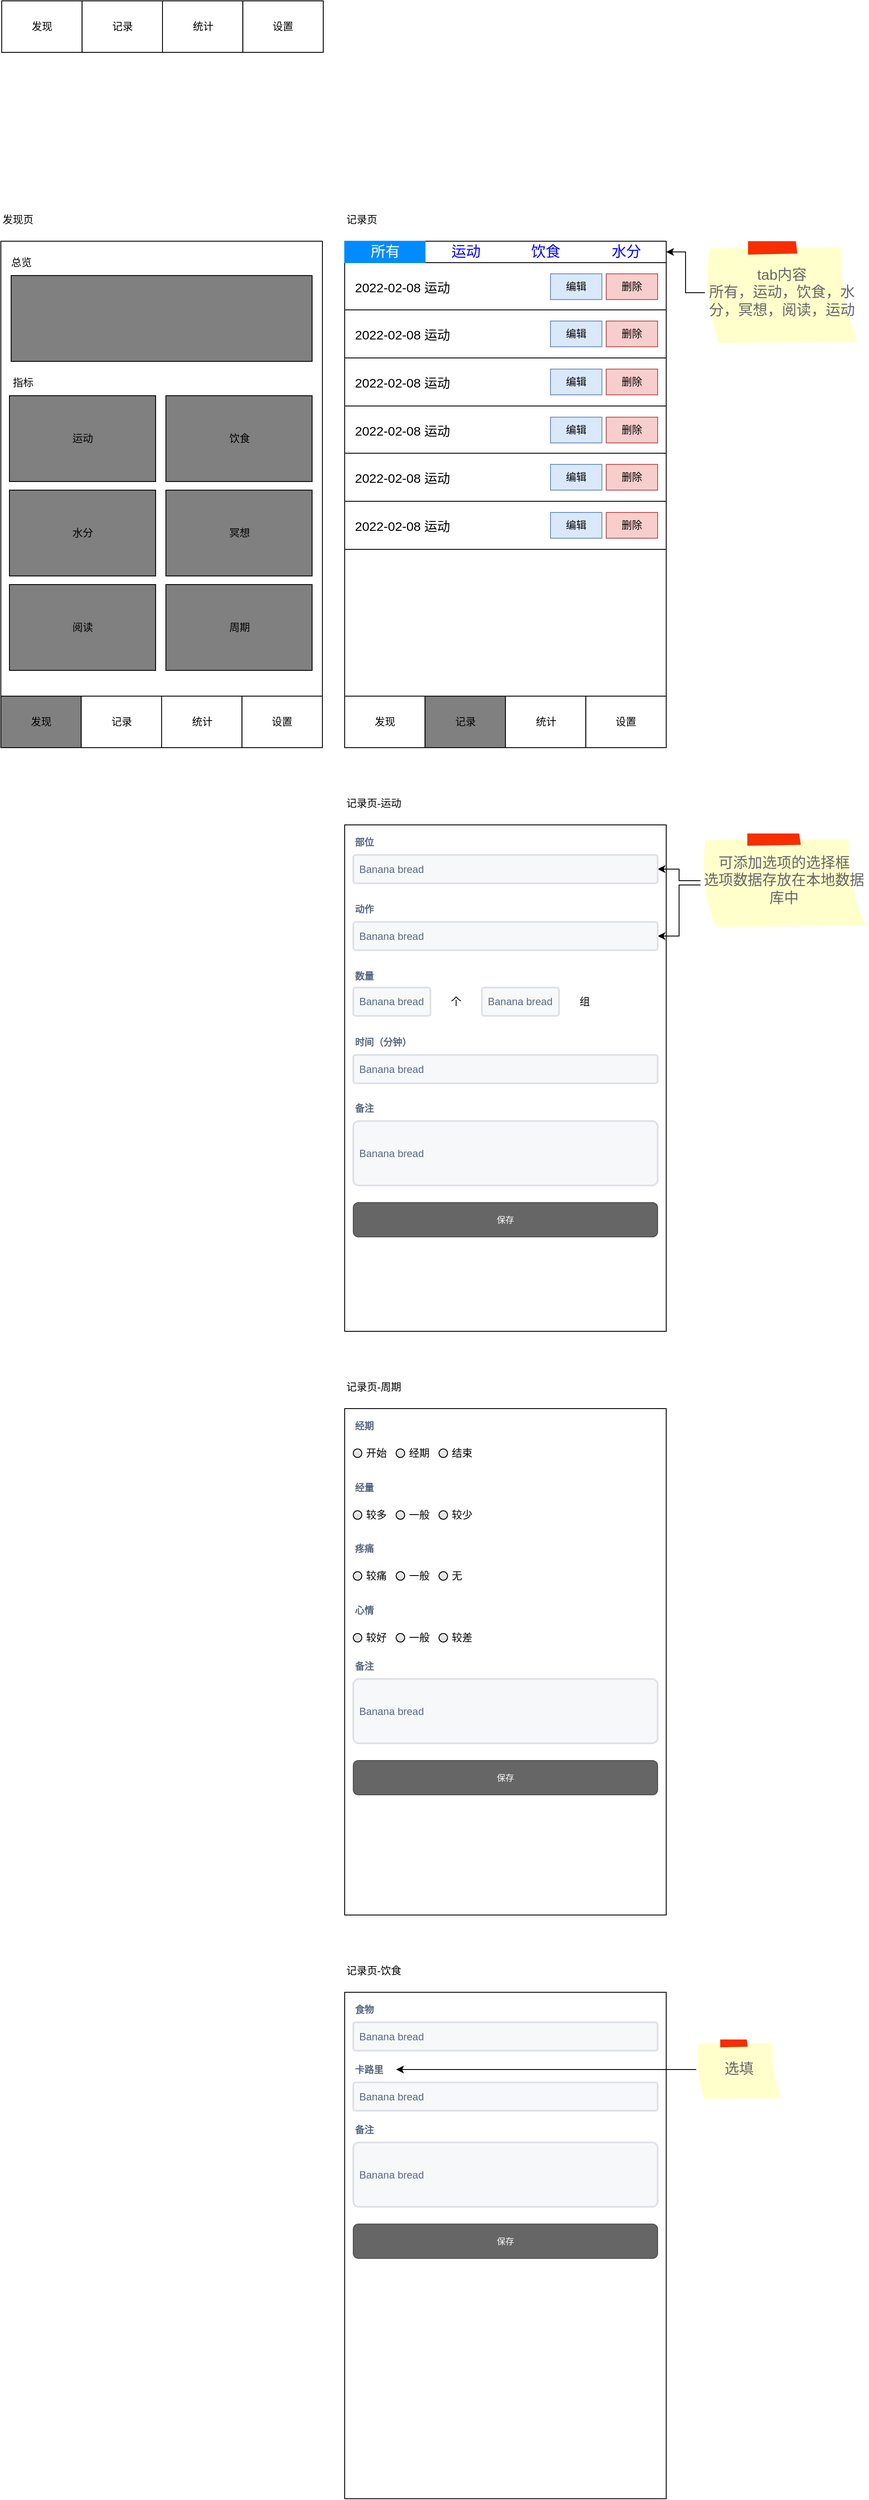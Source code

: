 <mxfile version="16.5.3" type="github">
  <diagram id="LeYQS3eegEFGrXKFrih5" name="全部">
    <mxGraphModel dx="1753" dy="1397" grid="1" gridSize="10" guides="1" tooltips="1" connect="1" arrows="1" fold="1" page="0" pageScale="1" pageWidth="1169" pageHeight="827" background="none" math="0" shadow="0">
      <root>
        <mxCell id="0" />
        <mxCell id="1" parent="0" />
        <mxCell id="SfUjTuaE5shy0dRNEBml-44" value="" style="rounded=0;whiteSpace=wrap;html=1;" vertex="1" parent="1">
          <mxGeometry x="440" y="40" width="375" height="590" as="geometry" />
        </mxCell>
        <mxCell id="SfUjTuaE5shy0dRNEBml-24" value="" style="rounded=0;whiteSpace=wrap;html=1;" vertex="1" parent="1">
          <mxGeometry x="39" y="40" width="375" height="590" as="geometry" />
        </mxCell>
        <mxCell id="SfUjTuaE5shy0dRNEBml-26" value="发现页" style="text;html=1;strokeColor=none;fillColor=none;align=left;verticalAlign=middle;whiteSpace=wrap;rounded=0;" vertex="1" parent="1">
          <mxGeometry x="39" width="60" height="30" as="geometry" />
        </mxCell>
        <mxCell id="SfUjTuaE5shy0dRNEBml-32" value="总览" style="text;html=1;strokeColor=none;fillColor=none;align=left;verticalAlign=middle;whiteSpace=wrap;rounded=0;" vertex="1" parent="1">
          <mxGeometry x="49" y="50" width="60" height="30" as="geometry" />
        </mxCell>
        <mxCell id="SfUjTuaE5shy0dRNEBml-33" value="" style="rounded=0;whiteSpace=wrap;html=1;fillColor=#808080;" vertex="1" parent="1">
          <mxGeometry x="51" y="80" width="351" height="100" as="geometry" />
        </mxCell>
        <mxCell id="SfUjTuaE5shy0dRNEBml-34" value="指标" style="text;html=1;strokeColor=none;fillColor=none;align=left;verticalAlign=middle;whiteSpace=wrap;rounded=0;" vertex="1" parent="1">
          <mxGeometry x="51" y="190" width="60" height="30" as="geometry" />
        </mxCell>
        <mxCell id="SfUjTuaE5shy0dRNEBml-35" value="运动" style="rounded=0;whiteSpace=wrap;html=1;fillColor=#808080;" vertex="1" parent="1">
          <mxGeometry x="49" y="220" width="170.5" height="100" as="geometry" />
        </mxCell>
        <mxCell id="SfUjTuaE5shy0dRNEBml-36" value="饮食" style="rounded=0;whiteSpace=wrap;html=1;fillColor=#808080;" vertex="1" parent="1">
          <mxGeometry x="231.5" y="220" width="170.5" height="100" as="geometry" />
        </mxCell>
        <mxCell id="SfUjTuaE5shy0dRNEBml-37" value="水分" style="rounded=0;whiteSpace=wrap;html=1;fillColor=#808080;" vertex="1" parent="1">
          <mxGeometry x="49" y="330" width="170.5" height="100" as="geometry" />
        </mxCell>
        <mxCell id="SfUjTuaE5shy0dRNEBml-38" value="冥想" style="rounded=0;whiteSpace=wrap;html=1;fillColor=#808080;" vertex="1" parent="1">
          <mxGeometry x="231.5" y="330" width="170.5" height="100" as="geometry" />
        </mxCell>
        <mxCell id="SfUjTuaE5shy0dRNEBml-39" value="阅读" style="rounded=0;whiteSpace=wrap;html=1;fillColor=#808080;" vertex="1" parent="1">
          <mxGeometry x="49" y="440" width="170.5" height="100" as="geometry" />
        </mxCell>
        <mxCell id="SfUjTuaE5shy0dRNEBml-40" value="周期" style="rounded=0;whiteSpace=wrap;html=1;fillColor=#808080;" vertex="1" parent="1">
          <mxGeometry x="231.5" y="440" width="170.5" height="100" as="geometry" />
        </mxCell>
        <mxCell id="SfUjTuaE5shy0dRNEBml-41" value="" style="group" vertex="1" connectable="0" parent="1">
          <mxGeometry x="39" y="570" width="375" height="60" as="geometry" />
        </mxCell>
        <mxCell id="SfUjTuaE5shy0dRNEBml-27" value="发现" style="rounded=0;whiteSpace=wrap;html=1;fillColor=#808080;" vertex="1" parent="SfUjTuaE5shy0dRNEBml-41">
          <mxGeometry width="93.75" height="60" as="geometry" />
        </mxCell>
        <mxCell id="SfUjTuaE5shy0dRNEBml-29" value="记录" style="rounded=0;whiteSpace=wrap;html=1;" vertex="1" parent="SfUjTuaE5shy0dRNEBml-41">
          <mxGeometry x="93.75" width="93.75" height="60" as="geometry" />
        </mxCell>
        <mxCell id="SfUjTuaE5shy0dRNEBml-30" value="统计" style="rounded=0;whiteSpace=wrap;html=1;" vertex="1" parent="SfUjTuaE5shy0dRNEBml-41">
          <mxGeometry x="187.5" width="93.75" height="60" as="geometry" />
        </mxCell>
        <mxCell id="SfUjTuaE5shy0dRNEBml-31" value="设置" style="rounded=0;whiteSpace=wrap;html=1;" vertex="1" parent="SfUjTuaE5shy0dRNEBml-41">
          <mxGeometry x="281.25" width="93.75" height="60" as="geometry" />
        </mxCell>
        <mxCell id="SfUjTuaE5shy0dRNEBml-45" value="记录页" style="text;html=1;strokeColor=none;fillColor=none;align=left;verticalAlign=middle;whiteSpace=wrap;rounded=0;" vertex="1" parent="1">
          <mxGeometry x="440" width="60" height="30" as="geometry" />
        </mxCell>
        <mxCell id="SfUjTuaE5shy0dRNEBml-60" value="" style="group" vertex="1" connectable="0" parent="1">
          <mxGeometry x="440" y="570" width="375" height="60" as="geometry" />
        </mxCell>
        <mxCell id="SfUjTuaE5shy0dRNEBml-61" value="发现" style="rounded=0;whiteSpace=wrap;html=1;" vertex="1" parent="SfUjTuaE5shy0dRNEBml-60">
          <mxGeometry width="93.75" height="60" as="geometry" />
        </mxCell>
        <mxCell id="SfUjTuaE5shy0dRNEBml-62" value="记录" style="rounded=0;whiteSpace=wrap;html=1;fillColor=#808080;" vertex="1" parent="SfUjTuaE5shy0dRNEBml-60">
          <mxGeometry x="93.75" width="93.75" height="60" as="geometry" />
        </mxCell>
        <mxCell id="SfUjTuaE5shy0dRNEBml-63" value="统计" style="rounded=0;whiteSpace=wrap;html=1;" vertex="1" parent="SfUjTuaE5shy0dRNEBml-60">
          <mxGeometry x="187.5" width="93.75" height="60" as="geometry" />
        </mxCell>
        <mxCell id="SfUjTuaE5shy0dRNEBml-64" value="设置" style="rounded=0;whiteSpace=wrap;html=1;" vertex="1" parent="SfUjTuaE5shy0dRNEBml-60">
          <mxGeometry x="281.25" width="93.75" height="60" as="geometry" />
        </mxCell>
        <mxCell id="SfUjTuaE5shy0dRNEBml-92" value="" style="group" vertex="1" connectable="0" parent="1">
          <mxGeometry x="40" y="-240" width="375" height="60" as="geometry" />
        </mxCell>
        <mxCell id="SfUjTuaE5shy0dRNEBml-93" value="发现" style="rounded=0;whiteSpace=wrap;html=1;" vertex="1" parent="SfUjTuaE5shy0dRNEBml-92">
          <mxGeometry width="93.75" height="60" as="geometry" />
        </mxCell>
        <mxCell id="SfUjTuaE5shy0dRNEBml-94" value="记录" style="rounded=0;whiteSpace=wrap;html=1;" vertex="1" parent="SfUjTuaE5shy0dRNEBml-92">
          <mxGeometry x="93.75" width="93.75" height="60" as="geometry" />
        </mxCell>
        <mxCell id="SfUjTuaE5shy0dRNEBml-95" value="统计" style="rounded=0;whiteSpace=wrap;html=1;" vertex="1" parent="SfUjTuaE5shy0dRNEBml-92">
          <mxGeometry x="187.5" width="93.75" height="60" as="geometry" />
        </mxCell>
        <mxCell id="SfUjTuaE5shy0dRNEBml-96" value="设置" style="rounded=0;whiteSpace=wrap;html=1;" vertex="1" parent="SfUjTuaE5shy0dRNEBml-92">
          <mxGeometry x="281.25" width="93.75" height="60" as="geometry" />
        </mxCell>
        <mxCell id="SfUjTuaE5shy0dRNEBml-103" value="" style="group" vertex="1" connectable="0" parent="1">
          <mxGeometry x="440" y="65" width="375" height="56" as="geometry" />
        </mxCell>
        <mxCell id="SfUjTuaE5shy0dRNEBml-98" value="2022-02-08 运动" style="dashed=0;shape=rect;verticalLabelPosition=middle;align=left;verticalAlign=middle;fontSize=15;spacingLeft=10;rounded=0;" vertex="1" parent="SfUjTuaE5shy0dRNEBml-103">
          <mxGeometry width="375" height="56" as="geometry" />
        </mxCell>
        <mxCell id="SfUjTuaE5shy0dRNEBml-101" value="删除" style="text;html=1;strokeColor=#b85450;fillColor=#f8cecc;align=center;verticalAlign=middle;whiteSpace=wrap;rounded=0;" vertex="1" parent="SfUjTuaE5shy0dRNEBml-103">
          <mxGeometry x="305" y="13" width="60" height="30" as="geometry" />
        </mxCell>
        <mxCell id="SfUjTuaE5shy0dRNEBml-102" value="编辑" style="text;html=1;strokeColor=#6c8ebf;fillColor=#dae8fc;align=center;verticalAlign=middle;whiteSpace=wrap;rounded=0;" vertex="1" parent="SfUjTuaE5shy0dRNEBml-103">
          <mxGeometry x="240" y="13" width="60" height="30" as="geometry" />
        </mxCell>
        <mxCell id="SfUjTuaE5shy0dRNEBml-104" value="" style="group" vertex="1" connectable="0" parent="1">
          <mxGeometry x="440" y="120" width="375" height="56" as="geometry" />
        </mxCell>
        <mxCell id="SfUjTuaE5shy0dRNEBml-105" value="2022-02-08 运动" style="dashed=0;shape=rect;verticalLabelPosition=middle;align=left;verticalAlign=middle;fontSize=15;spacingLeft=10;rounded=0;" vertex="1" parent="SfUjTuaE5shy0dRNEBml-104">
          <mxGeometry width="375" height="56" as="geometry" />
        </mxCell>
        <mxCell id="SfUjTuaE5shy0dRNEBml-106" value="删除" style="text;html=1;strokeColor=#b85450;fillColor=#f8cecc;align=center;verticalAlign=middle;whiteSpace=wrap;rounded=0;" vertex="1" parent="SfUjTuaE5shy0dRNEBml-104">
          <mxGeometry x="305" y="13" width="60" height="30" as="geometry" />
        </mxCell>
        <mxCell id="SfUjTuaE5shy0dRNEBml-107" value="编辑" style="text;html=1;strokeColor=#6c8ebf;fillColor=#dae8fc;align=center;verticalAlign=middle;whiteSpace=wrap;rounded=0;" vertex="1" parent="SfUjTuaE5shy0dRNEBml-104">
          <mxGeometry x="240" y="13" width="60" height="30" as="geometry" />
        </mxCell>
        <mxCell id="SfUjTuaE5shy0dRNEBml-112" value="" style="group" vertex="1" connectable="0" parent="1">
          <mxGeometry x="440" y="176" width="375" height="56" as="geometry" />
        </mxCell>
        <mxCell id="SfUjTuaE5shy0dRNEBml-113" value="2022-02-08 运动" style="dashed=0;shape=rect;verticalLabelPosition=middle;align=left;verticalAlign=middle;fontSize=15;spacingLeft=10;rounded=0;" vertex="1" parent="SfUjTuaE5shy0dRNEBml-112">
          <mxGeometry width="375" height="56" as="geometry" />
        </mxCell>
        <mxCell id="SfUjTuaE5shy0dRNEBml-114" value="删除" style="text;html=1;strokeColor=#b85450;fillColor=#f8cecc;align=center;verticalAlign=middle;whiteSpace=wrap;rounded=0;" vertex="1" parent="SfUjTuaE5shy0dRNEBml-112">
          <mxGeometry x="305" y="13" width="60" height="30" as="geometry" />
        </mxCell>
        <mxCell id="SfUjTuaE5shy0dRNEBml-115" value="编辑" style="text;html=1;strokeColor=#6c8ebf;fillColor=#dae8fc;align=center;verticalAlign=middle;whiteSpace=wrap;rounded=0;" vertex="1" parent="SfUjTuaE5shy0dRNEBml-112">
          <mxGeometry x="240" y="13" width="60" height="30" as="geometry" />
        </mxCell>
        <mxCell id="SfUjTuaE5shy0dRNEBml-116" value="" style="group" vertex="1" connectable="0" parent="1">
          <mxGeometry x="440" y="232" width="375" height="56" as="geometry" />
        </mxCell>
        <mxCell id="SfUjTuaE5shy0dRNEBml-117" value="2022-02-08 运动" style="dashed=0;shape=rect;verticalLabelPosition=middle;align=left;verticalAlign=middle;fontSize=15;spacingLeft=10;rounded=0;" vertex="1" parent="SfUjTuaE5shy0dRNEBml-116">
          <mxGeometry width="375" height="56" as="geometry" />
        </mxCell>
        <mxCell id="SfUjTuaE5shy0dRNEBml-118" value="删除" style="text;html=1;strokeColor=#b85450;fillColor=#f8cecc;align=center;verticalAlign=middle;whiteSpace=wrap;rounded=0;" vertex="1" parent="SfUjTuaE5shy0dRNEBml-116">
          <mxGeometry x="305" y="13" width="60" height="30" as="geometry" />
        </mxCell>
        <mxCell id="SfUjTuaE5shy0dRNEBml-119" value="编辑" style="text;html=1;strokeColor=#6c8ebf;fillColor=#dae8fc;align=center;verticalAlign=middle;whiteSpace=wrap;rounded=0;" vertex="1" parent="SfUjTuaE5shy0dRNEBml-116">
          <mxGeometry x="240" y="13" width="60" height="30" as="geometry" />
        </mxCell>
        <mxCell id="SfUjTuaE5shy0dRNEBml-120" value="" style="group" vertex="1" connectable="0" parent="1">
          <mxGeometry x="440" y="287" width="375" height="56" as="geometry" />
        </mxCell>
        <mxCell id="SfUjTuaE5shy0dRNEBml-121" value="2022-02-08 运动" style="dashed=0;shape=rect;verticalLabelPosition=middle;align=left;verticalAlign=middle;fontSize=15;spacingLeft=10;rounded=0;" vertex="1" parent="SfUjTuaE5shy0dRNEBml-120">
          <mxGeometry width="375" height="56" as="geometry" />
        </mxCell>
        <mxCell id="SfUjTuaE5shy0dRNEBml-122" value="删除" style="text;html=1;strokeColor=#b85450;fillColor=#f8cecc;align=center;verticalAlign=middle;whiteSpace=wrap;rounded=0;" vertex="1" parent="SfUjTuaE5shy0dRNEBml-120">
          <mxGeometry x="305" y="13" width="60" height="30" as="geometry" />
        </mxCell>
        <mxCell id="SfUjTuaE5shy0dRNEBml-123" value="编辑" style="text;html=1;strokeColor=#6c8ebf;fillColor=#dae8fc;align=center;verticalAlign=middle;whiteSpace=wrap;rounded=0;" vertex="1" parent="SfUjTuaE5shy0dRNEBml-120">
          <mxGeometry x="240" y="13" width="60" height="30" as="geometry" />
        </mxCell>
        <mxCell id="SfUjTuaE5shy0dRNEBml-124" value="" style="group" vertex="1" connectable="0" parent="1">
          <mxGeometry x="440" y="343" width="375" height="56" as="geometry" />
        </mxCell>
        <mxCell id="SfUjTuaE5shy0dRNEBml-125" value="2022-02-08 运动" style="dashed=0;shape=rect;verticalLabelPosition=middle;align=left;verticalAlign=middle;fontSize=15;spacingLeft=10;rounded=0;" vertex="1" parent="SfUjTuaE5shy0dRNEBml-124">
          <mxGeometry width="375" height="56" as="geometry" />
        </mxCell>
        <mxCell id="SfUjTuaE5shy0dRNEBml-126" value="删除" style="text;html=1;strokeColor=#b85450;fillColor=#f8cecc;align=center;verticalAlign=middle;whiteSpace=wrap;rounded=0;" vertex="1" parent="SfUjTuaE5shy0dRNEBml-124">
          <mxGeometry x="305" y="13" width="60" height="30" as="geometry" />
        </mxCell>
        <mxCell id="SfUjTuaE5shy0dRNEBml-127" value="编辑" style="text;html=1;strokeColor=#6c8ebf;fillColor=#dae8fc;align=center;verticalAlign=middle;whiteSpace=wrap;rounded=0;" vertex="1" parent="SfUjTuaE5shy0dRNEBml-124">
          <mxGeometry x="240" y="13" width="60" height="30" as="geometry" />
        </mxCell>
        <mxCell id="SfUjTuaE5shy0dRNEBml-128" value="记录页-运动" style="text;html=1;strokeColor=none;fillColor=none;align=left;verticalAlign=middle;whiteSpace=wrap;rounded=0;" vertex="1" parent="1">
          <mxGeometry x="440" y="680" width="100" height="30" as="geometry" />
        </mxCell>
        <mxCell id="SfUjTuaE5shy0dRNEBml-130" value="" style="rounded=0;whiteSpace=wrap;html=1;" vertex="1" parent="1">
          <mxGeometry x="440" y="720" width="375" height="590" as="geometry" />
        </mxCell>
        <mxCell id="SfUjTuaE5shy0dRNEBml-140" style="edgeStyle=orthogonalEdgeStyle;rounded=0;orthogonalLoop=1;jettySize=auto;html=1;" edge="1" parent="1" source="SfUjTuaE5shy0dRNEBml-139" target="SfUjTuaE5shy0dRNEBml-132">
          <mxGeometry relative="1" as="geometry" />
        </mxCell>
        <mxCell id="SfUjTuaE5shy0dRNEBml-141" style="edgeStyle=orthogonalEdgeStyle;rounded=0;orthogonalLoop=1;jettySize=auto;html=1;entryX=1;entryY=0.5;entryDx=0;entryDy=0;" edge="1" parent="1" source="SfUjTuaE5shy0dRNEBml-139" target="SfUjTuaE5shy0dRNEBml-134">
          <mxGeometry relative="1" as="geometry">
            <Array as="points">
              <mxPoint x="830" y="790" />
              <mxPoint x="830" y="850" />
            </Array>
          </mxGeometry>
        </mxCell>
        <mxCell id="SfUjTuaE5shy0dRNEBml-139" value="可添加选项的选择框&lt;br&gt;选项数据存放在本地数据库中" style="strokeWidth=1;shadow=0;dashed=0;align=center;html=1;shape=mxgraph.mockup.text.stickyNote2;fontColor=#666666;mainText=;fontSize=17;whiteSpace=wrap;fillColor=#ffffcc;strokeColor=#F62E00;rounded=0;" vertex="1" parent="1">
          <mxGeometry x="855" y="730" width="195" height="110" as="geometry" />
        </mxCell>
        <mxCell id="SfUjTuaE5shy0dRNEBml-151" value="" style="group" vertex="1" connectable="0" parent="1">
          <mxGeometry x="450" y="730" width="355" height="58" as="geometry" />
        </mxCell>
        <mxCell id="SfUjTuaE5shy0dRNEBml-131" value="部位" style="fillColor=none;strokeColor=none;html=1;fontSize=11;fontStyle=0;align=left;fontColor=#596780;fontStyle=1;fontSize=11;rounded=0;" vertex="1" parent="SfUjTuaE5shy0dRNEBml-151">
          <mxGeometry width="240" height="20" as="geometry" />
        </mxCell>
        <mxCell id="SfUjTuaE5shy0dRNEBml-132" value="Banana bread" style="rounded=1;arcSize=9;fillColor=#F7F8F9;align=left;spacingLeft=5;strokeColor=#DEE1E6;html=1;strokeWidth=2;fontColor=#596780;fontSize=12" vertex="1" parent="SfUjTuaE5shy0dRNEBml-151">
          <mxGeometry y="25" width="355" height="33" as="geometry" />
        </mxCell>
        <mxCell id="SfUjTuaE5shy0dRNEBml-152" value="" style="group" vertex="1" connectable="0" parent="1">
          <mxGeometry x="450" y="808" width="355" height="58" as="geometry" />
        </mxCell>
        <mxCell id="SfUjTuaE5shy0dRNEBml-133" value="动作" style="fillColor=none;strokeColor=none;html=1;fontSize=11;fontStyle=0;align=left;fontColor=#596780;fontStyle=1;fontSize=11;rounded=0;" vertex="1" parent="SfUjTuaE5shy0dRNEBml-152">
          <mxGeometry width="240" height="20" as="geometry" />
        </mxCell>
        <mxCell id="SfUjTuaE5shy0dRNEBml-134" value="Banana bread" style="rounded=1;arcSize=9;fillColor=#F7F8F9;align=left;spacingLeft=5;strokeColor=#DEE1E6;html=1;strokeWidth=2;fontColor=#596780;fontSize=12" vertex="1" parent="SfUjTuaE5shy0dRNEBml-152">
          <mxGeometry y="25" width="355" height="33" as="geometry" />
        </mxCell>
        <mxCell id="SfUjTuaE5shy0dRNEBml-154" value="" style="group" vertex="1" connectable="0" parent="1">
          <mxGeometry x="450" y="886" width="300" height="56.5" as="geometry" />
        </mxCell>
        <mxCell id="SfUjTuaE5shy0dRNEBml-142" value="数量" style="fillColor=none;strokeColor=none;html=1;fontSize=11;fontStyle=0;align=left;fontColor=#596780;fontStyle=1;fontSize=11;rounded=0;" vertex="1" parent="SfUjTuaE5shy0dRNEBml-154">
          <mxGeometry width="240" height="20" as="geometry" />
        </mxCell>
        <mxCell id="SfUjTuaE5shy0dRNEBml-153" value="" style="group" vertex="1" connectable="0" parent="SfUjTuaE5shy0dRNEBml-154">
          <mxGeometry y="23.5" width="300" height="33" as="geometry" />
        </mxCell>
        <mxCell id="SfUjTuaE5shy0dRNEBml-143" value="Banana bread" style="rounded=1;arcSize=9;fillColor=#F7F8F9;align=left;spacingLeft=5;strokeColor=#DEE1E6;html=1;strokeWidth=2;fontColor=#596780;fontSize=12" vertex="1" parent="SfUjTuaE5shy0dRNEBml-153">
          <mxGeometry width="90" height="33" as="geometry" />
        </mxCell>
        <mxCell id="SfUjTuaE5shy0dRNEBml-144" value="个" style="text;html=1;strokeColor=none;fillColor=none;align=center;verticalAlign=middle;whiteSpace=wrap;rounded=0;" vertex="1" parent="SfUjTuaE5shy0dRNEBml-153">
          <mxGeometry x="90" y="1.5" width="60" height="30" as="geometry" />
        </mxCell>
        <mxCell id="SfUjTuaE5shy0dRNEBml-145" value="Banana bread" style="rounded=1;arcSize=9;fillColor=#F7F8F9;align=left;spacingLeft=5;strokeColor=#DEE1E6;html=1;strokeWidth=2;fontColor=#596780;fontSize=12" vertex="1" parent="SfUjTuaE5shy0dRNEBml-153">
          <mxGeometry x="150" width="90" height="33" as="geometry" />
        </mxCell>
        <mxCell id="SfUjTuaE5shy0dRNEBml-146" value="组" style="text;html=1;strokeColor=none;fillColor=none;align=center;verticalAlign=middle;whiteSpace=wrap;rounded=0;" vertex="1" parent="SfUjTuaE5shy0dRNEBml-153">
          <mxGeometry x="240" y="1.5" width="60" height="30" as="geometry" />
        </mxCell>
        <mxCell id="SfUjTuaE5shy0dRNEBml-155" value="" style="group" vertex="1" connectable="0" parent="1">
          <mxGeometry x="450" y="963" width="355" height="58" as="geometry" />
        </mxCell>
        <mxCell id="SfUjTuaE5shy0dRNEBml-147" value="时间（分钟）" style="fillColor=none;strokeColor=none;html=1;fontSize=11;fontStyle=0;align=left;fontColor=#596780;fontStyle=1;fontSize=11;rounded=0;" vertex="1" parent="SfUjTuaE5shy0dRNEBml-155">
          <mxGeometry width="240" height="20" as="geometry" />
        </mxCell>
        <mxCell id="SfUjTuaE5shy0dRNEBml-148" value="Banana bread" style="rounded=1;arcSize=9;fillColor=#F7F8F9;align=left;spacingLeft=5;strokeColor=#DEE1E6;html=1;strokeWidth=2;fontColor=#596780;fontSize=12" vertex="1" parent="SfUjTuaE5shy0dRNEBml-155">
          <mxGeometry y="25" width="355" height="33" as="geometry" />
        </mxCell>
        <mxCell id="SfUjTuaE5shy0dRNEBml-156" value="" style="group" vertex="1" connectable="0" parent="1">
          <mxGeometry x="450" y="1040" width="355" height="100" as="geometry" />
        </mxCell>
        <mxCell id="SfUjTuaE5shy0dRNEBml-149" value="备注" style="fillColor=none;strokeColor=none;html=1;fontSize=11;fontStyle=0;align=left;fontColor=#596780;fontStyle=1;fontSize=11;rounded=0;" vertex="1" parent="SfUjTuaE5shy0dRNEBml-156">
          <mxGeometry width="240" height="20" as="geometry" />
        </mxCell>
        <mxCell id="SfUjTuaE5shy0dRNEBml-150" value="Banana bread" style="rounded=1;arcSize=9;fillColor=#F7F8F9;align=left;spacingLeft=5;strokeColor=#DEE1E6;html=1;strokeWidth=2;fontColor=#596780;fontSize=12" vertex="1" parent="SfUjTuaE5shy0dRNEBml-156">
          <mxGeometry y="25" width="355" height="75" as="geometry" />
        </mxCell>
        <mxCell id="SfUjTuaE5shy0dRNEBml-157" value="保存" style="rounded=1;html=1;shadow=0;dashed=0;whiteSpace=wrap;fontSize=10;fillColor=#666666;align=center;strokeColor=#4D4D4D;fontColor=#ffffff;" vertex="1" parent="1">
          <mxGeometry x="450" y="1160" width="355" height="40" as="geometry" />
        </mxCell>
        <mxCell id="SfUjTuaE5shy0dRNEBml-158" value="记录页-周期" style="text;html=1;strokeColor=none;fillColor=none;align=left;verticalAlign=middle;whiteSpace=wrap;rounded=0;" vertex="1" parent="1">
          <mxGeometry x="440" y="1360" width="100" height="30" as="geometry" />
        </mxCell>
        <mxCell id="SfUjTuaE5shy0dRNEBml-159" value="" style="rounded=0;whiteSpace=wrap;html=1;" vertex="1" parent="1">
          <mxGeometry x="440" y="1400" width="375" height="590" as="geometry" />
        </mxCell>
        <mxCell id="SfUjTuaE5shy0dRNEBml-176" value="" style="group" vertex="1" connectable="0" parent="1">
          <mxGeometry x="450" y="1690" width="355" height="100" as="geometry" />
        </mxCell>
        <mxCell id="SfUjTuaE5shy0dRNEBml-177" value="备注" style="fillColor=none;strokeColor=none;html=1;fontSize=11;fontStyle=0;align=left;fontColor=#596780;fontStyle=1;fontSize=11;rounded=0;" vertex="1" parent="SfUjTuaE5shy0dRNEBml-176">
          <mxGeometry width="240" height="20" as="geometry" />
        </mxCell>
        <mxCell id="SfUjTuaE5shy0dRNEBml-178" value="Banana bread" style="rounded=1;arcSize=9;fillColor=#F7F8F9;align=left;spacingLeft=5;strokeColor=#DEE1E6;html=1;strokeWidth=2;fontColor=#596780;fontSize=12" vertex="1" parent="SfUjTuaE5shy0dRNEBml-176">
          <mxGeometry y="25" width="355" height="75" as="geometry" />
        </mxCell>
        <mxCell id="SfUjTuaE5shy0dRNEBml-179" value="保存" style="rounded=1;html=1;shadow=0;dashed=0;whiteSpace=wrap;fontSize=10;fillColor=#666666;align=center;strokeColor=#4D4D4D;fontColor=#ffffff;" vertex="1" parent="1">
          <mxGeometry x="450" y="1810" width="355" height="40" as="geometry" />
        </mxCell>
        <mxCell id="SfUjTuaE5shy0dRNEBml-193" value="" style="group" vertex="1" connectable="0" parent="1">
          <mxGeometry x="450" y="1410" width="240" height="47" as="geometry" />
        </mxCell>
        <mxCell id="SfUjTuaE5shy0dRNEBml-188" value="结束" style="html=1;shadow=0;dashed=0;shape=mxgraph.bootstrap.radioButton2;labelPosition=right;verticalLabelPosition=middle;align=left;verticalAlign=middle;gradientColor=#DEDEDE;fillColor=#EDEDED;checked=0;spacing=5;checkedFill=#0085FC;checkedStroke=#ffffff;rounded=0;" vertex="1" parent="SfUjTuaE5shy0dRNEBml-193">
          <mxGeometry x="100" y="37" width="10" height="10" as="geometry" />
        </mxCell>
        <mxCell id="SfUjTuaE5shy0dRNEBml-161" value="经期" style="fillColor=none;strokeColor=none;html=1;fontSize=11;fontStyle=0;align=left;fontColor=#596780;fontStyle=1;fontSize=11;rounded=0;" vertex="1" parent="SfUjTuaE5shy0dRNEBml-193">
          <mxGeometry width="240" height="20" as="geometry" />
        </mxCell>
        <mxCell id="SfUjTuaE5shy0dRNEBml-183" value="开始" style="html=1;shadow=0;dashed=0;shape=mxgraph.bootstrap.radioButton2;labelPosition=right;verticalLabelPosition=middle;align=left;verticalAlign=middle;gradientColor=#DEDEDE;fillColor=#EDEDED;checked=0;spacing=5;checkedFill=#0085FC;checkedStroke=#ffffff;rounded=0;" vertex="1" parent="SfUjTuaE5shy0dRNEBml-193">
          <mxGeometry y="37" width="10" height="10" as="geometry" />
        </mxCell>
        <mxCell id="SfUjTuaE5shy0dRNEBml-184" value="经期" style="html=1;shadow=0;dashed=0;shape=mxgraph.bootstrap.radioButton2;labelPosition=right;verticalLabelPosition=middle;align=left;verticalAlign=middle;gradientColor=#DEDEDE;fillColor=#EDEDED;checked=0;spacing=5;checkedFill=#0085FC;checkedStroke=#ffffff;rounded=0;" vertex="1" parent="SfUjTuaE5shy0dRNEBml-193">
          <mxGeometry x="50" y="37" width="10" height="10" as="geometry" />
        </mxCell>
        <mxCell id="SfUjTuaE5shy0dRNEBml-194" value="" style="group" vertex="1" connectable="0" parent="1">
          <mxGeometry x="450" y="1482" width="240" height="47" as="geometry" />
        </mxCell>
        <mxCell id="SfUjTuaE5shy0dRNEBml-195" value="较少" style="html=1;shadow=0;dashed=0;shape=mxgraph.bootstrap.radioButton2;labelPosition=right;verticalLabelPosition=middle;align=left;verticalAlign=middle;gradientColor=#DEDEDE;fillColor=#EDEDED;checked=0;spacing=5;checkedFill=#0085FC;checkedStroke=#ffffff;rounded=0;" vertex="1" parent="SfUjTuaE5shy0dRNEBml-194">
          <mxGeometry x="100" y="37" width="10" height="10" as="geometry" />
        </mxCell>
        <mxCell id="SfUjTuaE5shy0dRNEBml-196" value="经量" style="fillColor=none;strokeColor=none;html=1;fontSize=11;fontStyle=0;align=left;fontColor=#596780;fontStyle=1;fontSize=11;rounded=0;" vertex="1" parent="SfUjTuaE5shy0dRNEBml-194">
          <mxGeometry width="240" height="20" as="geometry" />
        </mxCell>
        <mxCell id="SfUjTuaE5shy0dRNEBml-197" value="较多" style="html=1;shadow=0;dashed=0;shape=mxgraph.bootstrap.radioButton2;labelPosition=right;verticalLabelPosition=middle;align=left;verticalAlign=middle;gradientColor=#DEDEDE;fillColor=#EDEDED;checked=0;spacing=5;checkedFill=#0085FC;checkedStroke=#ffffff;rounded=0;" vertex="1" parent="SfUjTuaE5shy0dRNEBml-194">
          <mxGeometry y="37" width="10" height="10" as="geometry" />
        </mxCell>
        <mxCell id="SfUjTuaE5shy0dRNEBml-198" value="一般" style="html=1;shadow=0;dashed=0;shape=mxgraph.bootstrap.radioButton2;labelPosition=right;verticalLabelPosition=middle;align=left;verticalAlign=middle;gradientColor=#DEDEDE;fillColor=#EDEDED;checked=0;spacing=5;checkedFill=#0085FC;checkedStroke=#ffffff;rounded=0;" vertex="1" parent="SfUjTuaE5shy0dRNEBml-194">
          <mxGeometry x="50" y="37" width="10" height="10" as="geometry" />
        </mxCell>
        <mxCell id="SfUjTuaE5shy0dRNEBml-200" value="" style="group" vertex="1" connectable="0" parent="1">
          <mxGeometry x="450" y="1553" width="240" height="47" as="geometry" />
        </mxCell>
        <mxCell id="SfUjTuaE5shy0dRNEBml-201" value="无" style="html=1;shadow=0;dashed=0;shape=mxgraph.bootstrap.radioButton2;labelPosition=right;verticalLabelPosition=middle;align=left;verticalAlign=middle;gradientColor=#DEDEDE;fillColor=#EDEDED;checked=0;spacing=5;checkedFill=#0085FC;checkedStroke=#ffffff;rounded=0;" vertex="1" parent="SfUjTuaE5shy0dRNEBml-200">
          <mxGeometry x="100" y="37" width="10" height="10" as="geometry" />
        </mxCell>
        <mxCell id="SfUjTuaE5shy0dRNEBml-202" value="疼痛" style="fillColor=none;strokeColor=none;html=1;fontSize=11;fontStyle=0;align=left;fontColor=#596780;fontStyle=1;fontSize=11;rounded=0;" vertex="1" parent="SfUjTuaE5shy0dRNEBml-200">
          <mxGeometry width="240" height="20" as="geometry" />
        </mxCell>
        <mxCell id="SfUjTuaE5shy0dRNEBml-203" value="较痛" style="html=1;shadow=0;dashed=0;shape=mxgraph.bootstrap.radioButton2;labelPosition=right;verticalLabelPosition=middle;align=left;verticalAlign=middle;gradientColor=#DEDEDE;fillColor=#EDEDED;checked=0;spacing=5;checkedFill=#0085FC;checkedStroke=#ffffff;rounded=0;" vertex="1" parent="SfUjTuaE5shy0dRNEBml-200">
          <mxGeometry y="37" width="10" height="10" as="geometry" />
        </mxCell>
        <mxCell id="SfUjTuaE5shy0dRNEBml-204" value="一般" style="html=1;shadow=0;dashed=0;shape=mxgraph.bootstrap.radioButton2;labelPosition=right;verticalLabelPosition=middle;align=left;verticalAlign=middle;gradientColor=#DEDEDE;fillColor=#EDEDED;checked=0;spacing=5;checkedFill=#0085FC;checkedStroke=#ffffff;rounded=0;" vertex="1" parent="SfUjTuaE5shy0dRNEBml-200">
          <mxGeometry x="50" y="37" width="10" height="10" as="geometry" />
        </mxCell>
        <mxCell id="SfUjTuaE5shy0dRNEBml-205" value="" style="group" vertex="1" connectable="0" parent="1">
          <mxGeometry x="450" y="1625" width="240" height="47" as="geometry" />
        </mxCell>
        <mxCell id="SfUjTuaE5shy0dRNEBml-206" value="较差" style="html=1;shadow=0;dashed=0;shape=mxgraph.bootstrap.radioButton2;labelPosition=right;verticalLabelPosition=middle;align=left;verticalAlign=middle;gradientColor=#DEDEDE;fillColor=#EDEDED;checked=0;spacing=5;checkedFill=#0085FC;checkedStroke=#ffffff;rounded=0;" vertex="1" parent="SfUjTuaE5shy0dRNEBml-205">
          <mxGeometry x="100" y="37" width="10" height="10" as="geometry" />
        </mxCell>
        <mxCell id="SfUjTuaE5shy0dRNEBml-207" value="心情" style="fillColor=none;strokeColor=none;html=1;fontSize=11;fontStyle=0;align=left;fontColor=#596780;fontStyle=1;fontSize=11;rounded=0;" vertex="1" parent="SfUjTuaE5shy0dRNEBml-205">
          <mxGeometry width="240" height="20" as="geometry" />
        </mxCell>
        <mxCell id="SfUjTuaE5shy0dRNEBml-208" value="较好" style="html=1;shadow=0;dashed=0;shape=mxgraph.bootstrap.radioButton2;labelPosition=right;verticalLabelPosition=middle;align=left;verticalAlign=middle;gradientColor=#DEDEDE;fillColor=#EDEDED;checked=0;spacing=5;checkedFill=#0085FC;checkedStroke=#ffffff;rounded=0;" vertex="1" parent="SfUjTuaE5shy0dRNEBml-205">
          <mxGeometry y="37" width="10" height="10" as="geometry" />
        </mxCell>
        <mxCell id="SfUjTuaE5shy0dRNEBml-209" value="一般" style="html=1;shadow=0;dashed=0;shape=mxgraph.bootstrap.radioButton2;labelPosition=right;verticalLabelPosition=middle;align=left;verticalAlign=middle;gradientColor=#DEDEDE;fillColor=#EDEDED;checked=0;spacing=5;checkedFill=#0085FC;checkedStroke=#ffffff;rounded=0;" vertex="1" parent="SfUjTuaE5shy0dRNEBml-205">
          <mxGeometry x="50" y="37" width="10" height="10" as="geometry" />
        </mxCell>
        <mxCell id="SfUjTuaE5shy0dRNEBml-211" value="记录页-饮食" style="text;html=1;strokeColor=none;fillColor=none;align=left;verticalAlign=middle;whiteSpace=wrap;rounded=0;" vertex="1" parent="1">
          <mxGeometry x="440" y="2040" width="100" height="30" as="geometry" />
        </mxCell>
        <mxCell id="SfUjTuaE5shy0dRNEBml-212" value="" style="rounded=0;whiteSpace=wrap;html=1;" vertex="1" parent="1">
          <mxGeometry x="440" y="2080" width="375" height="590" as="geometry" />
        </mxCell>
        <mxCell id="SfUjTuaE5shy0dRNEBml-213" value="" style="group" vertex="1" connectable="0" parent="1">
          <mxGeometry x="450" y="2230" width="355" height="100" as="geometry" />
        </mxCell>
        <mxCell id="SfUjTuaE5shy0dRNEBml-214" value="备注" style="fillColor=none;strokeColor=none;html=1;fontSize=11;fontStyle=0;align=left;fontColor=#596780;fontStyle=1;fontSize=11;rounded=0;" vertex="1" parent="SfUjTuaE5shy0dRNEBml-213">
          <mxGeometry width="240" height="20" as="geometry" />
        </mxCell>
        <mxCell id="SfUjTuaE5shy0dRNEBml-215" value="Banana bread" style="rounded=1;arcSize=9;fillColor=#F7F8F9;align=left;spacingLeft=5;strokeColor=#DEE1E6;html=1;strokeWidth=2;fontColor=#596780;fontSize=12" vertex="1" parent="SfUjTuaE5shy0dRNEBml-213">
          <mxGeometry y="25" width="355" height="75" as="geometry" />
        </mxCell>
        <mxCell id="SfUjTuaE5shy0dRNEBml-216" value="保存" style="rounded=1;html=1;shadow=0;dashed=0;whiteSpace=wrap;fontSize=10;fillColor=#666666;align=center;strokeColor=#4D4D4D;fontColor=#ffffff;" vertex="1" parent="1">
          <mxGeometry x="450" y="2350" width="355" height="40" as="geometry" />
        </mxCell>
        <mxCell id="SfUjTuaE5shy0dRNEBml-237" value="" style="group" vertex="1" connectable="0" parent="1">
          <mxGeometry x="450" y="2090" width="355" height="58" as="geometry" />
        </mxCell>
        <mxCell id="SfUjTuaE5shy0dRNEBml-238" value="食物" style="fillColor=none;strokeColor=none;html=1;fontSize=11;fontStyle=0;align=left;fontColor=#596780;fontStyle=1;fontSize=11;rounded=0;" vertex="1" parent="SfUjTuaE5shy0dRNEBml-237">
          <mxGeometry width="240" height="20" as="geometry" />
        </mxCell>
        <mxCell id="SfUjTuaE5shy0dRNEBml-239" value="Banana bread" style="rounded=1;arcSize=9;fillColor=#F7F8F9;align=left;spacingLeft=5;strokeColor=#DEE1E6;html=1;strokeWidth=2;fontColor=#596780;fontSize=12" vertex="1" parent="SfUjTuaE5shy0dRNEBml-237">
          <mxGeometry y="25" width="355" height="33" as="geometry" />
        </mxCell>
        <mxCell id="SfUjTuaE5shy0dRNEBml-240" value="" style="group" vertex="1" connectable="0" parent="1">
          <mxGeometry x="450" y="2160" width="355" height="58" as="geometry" />
        </mxCell>
        <mxCell id="SfUjTuaE5shy0dRNEBml-241" value="卡路里" style="fillColor=none;strokeColor=none;html=1;fontSize=11;fontStyle=0;align=left;fontColor=#596780;fontStyle=1;fontSize=11;rounded=0;" vertex="1" parent="SfUjTuaE5shy0dRNEBml-240">
          <mxGeometry width="50" height="20" as="geometry" />
        </mxCell>
        <mxCell id="SfUjTuaE5shy0dRNEBml-242" value="Banana bread" style="rounded=1;arcSize=9;fillColor=#F7F8F9;align=left;spacingLeft=5;strokeColor=#DEE1E6;html=1;strokeWidth=2;fontColor=#596780;fontSize=12" vertex="1" parent="SfUjTuaE5shy0dRNEBml-240">
          <mxGeometry y="25" width="355" height="33" as="geometry" />
        </mxCell>
        <mxCell id="SfUjTuaE5shy0dRNEBml-244" style="edgeStyle=orthogonalEdgeStyle;rounded=0;orthogonalLoop=1;jettySize=auto;html=1;" edge="1" parent="1" source="SfUjTuaE5shy0dRNEBml-243" target="SfUjTuaE5shy0dRNEBml-241">
          <mxGeometry relative="1" as="geometry" />
        </mxCell>
        <mxCell id="SfUjTuaE5shy0dRNEBml-243" value="选填" style="strokeWidth=1;shadow=0;dashed=0;align=center;html=1;shape=mxgraph.mockup.text.stickyNote2;fontColor=#666666;mainText=;fontSize=17;whiteSpace=wrap;fillColor=#ffffcc;strokeColor=#F62E00;rounded=0;" vertex="1" parent="1">
          <mxGeometry x="850" y="2135" width="100" height="70" as="geometry" />
        </mxCell>
        <mxCell id="SfUjTuaE5shy0dRNEBml-246" style="edgeStyle=orthogonalEdgeStyle;rounded=0;orthogonalLoop=1;jettySize=auto;html=1;" edge="1" parent="1" source="SfUjTuaE5shy0dRNEBml-245" target="SfUjTuaE5shy0dRNEBml-68">
          <mxGeometry relative="1" as="geometry" />
        </mxCell>
        <mxCell id="SfUjTuaE5shy0dRNEBml-245" value="tab内容&lt;br&gt;所有，运动，饮食，水分，冥想，阅读，运动" style="strokeWidth=1;shadow=0;dashed=0;align=center;html=1;shape=mxgraph.mockup.text.stickyNote2;fontColor=#666666;mainText=;fontSize=17;whiteSpace=wrap;fillColor=#ffffcc;strokeColor=#F62E00;rounded=0;" vertex="1" parent="1">
          <mxGeometry x="860" y="40" width="180" height="120" as="geometry" />
        </mxCell>
        <mxCell id="SfUjTuaE5shy0dRNEBml-247" value="" style="group" vertex="1" connectable="0" parent="1">
          <mxGeometry x="440" y="40" width="375" height="25" as="geometry" />
        </mxCell>
        <mxCell id="SfUjTuaE5shy0dRNEBml-66" value="运动" style="strokeColor=inherit;fillColor=inherit;gradientColor=inherit;strokeWidth=1;shadow=0;dashed=0;align=center;html=1;shape=mxgraph.mockup.text.rrect;rSize=0;fontSize=17;fontColor=#0000ff;rounded=0;" vertex="1" parent="SfUjTuaE5shy0dRNEBml-247">
          <mxGeometry x="93.75" width="93.75" height="25" as="geometry" />
        </mxCell>
        <mxCell id="SfUjTuaE5shy0dRNEBml-67" value="饮食" style="strokeColor=inherit;fillColor=inherit;gradientColor=inherit;strokeWidth=1;shadow=0;dashed=0;align=center;html=1;shape=mxgraph.mockup.text.rrect;rSize=0;fontSize=17;fontColor=#0000ff;rounded=0;" vertex="1" parent="SfUjTuaE5shy0dRNEBml-247">
          <mxGeometry x="187.5" width="93.75" height="25" as="geometry" />
        </mxCell>
        <mxCell id="SfUjTuaE5shy0dRNEBml-68" value="水分" style="strokeColor=inherit;fillColor=inherit;gradientColor=inherit;strokeWidth=1;shadow=0;dashed=0;align=center;html=1;shape=mxgraph.mockup.text.rrect;rSize=0;fontSize=17;fontColor=#0000ff;rounded=0;" vertex="1" parent="SfUjTuaE5shy0dRNEBml-247">
          <mxGeometry x="281.25" width="93.75" height="25" as="geometry" />
        </mxCell>
        <mxCell id="SfUjTuaE5shy0dRNEBml-69" value="所有" style="strokeWidth=1;shadow=0;dashed=0;align=center;html=1;shape=mxgraph.mockup.text.rrect;rSize=0;fontSize=17;fontColor=#ffffff;fillColor=#008cff;strokeColor=#008cff;rounded=0;" vertex="1" parent="SfUjTuaE5shy0dRNEBml-247">
          <mxGeometry width="93.75" height="25" as="geometry" />
        </mxCell>
      </root>
    </mxGraphModel>
  </diagram>
</mxfile>
